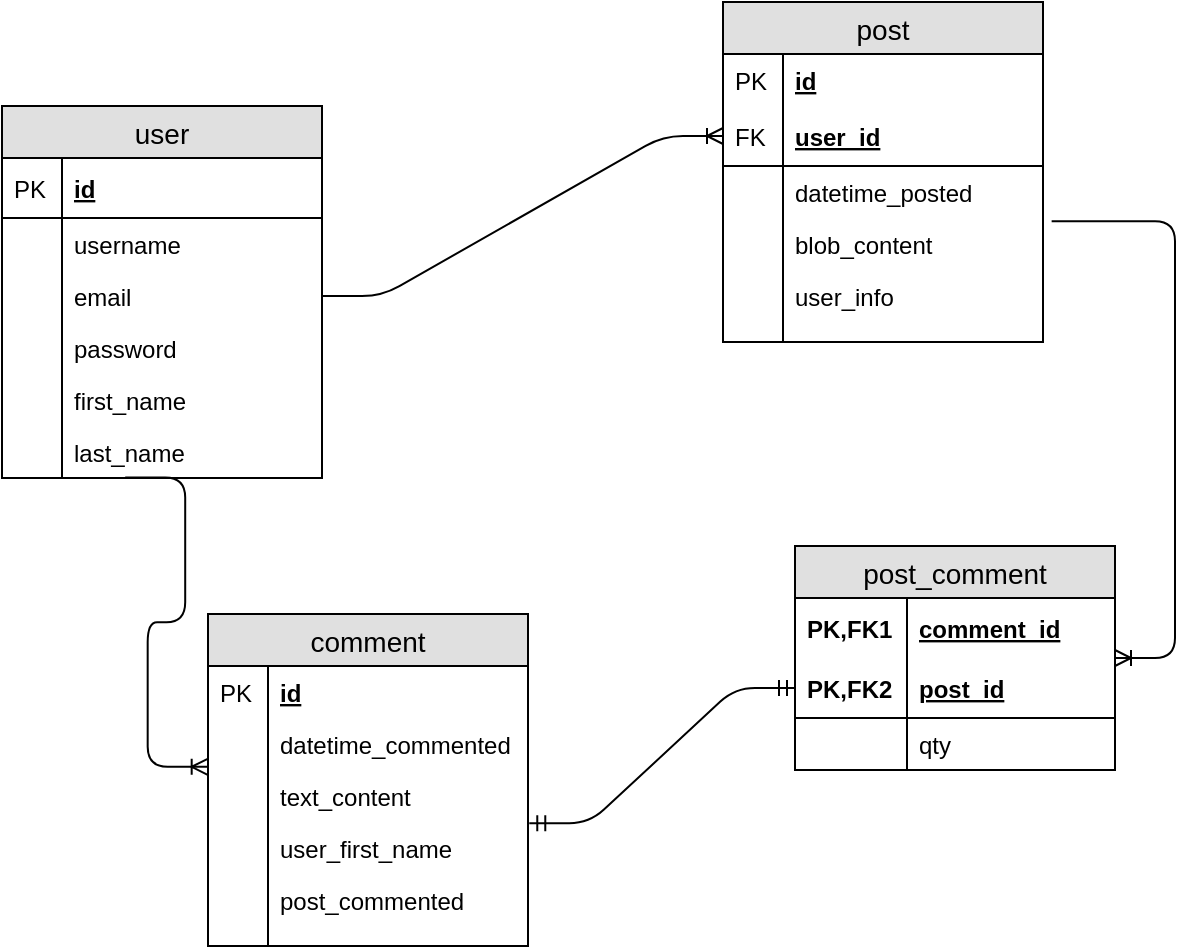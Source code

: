 <mxfile version="11.3.1" type="github" pages="1"><diagram id="Y4N3wKvq_vT4MeoHR1QP" name="Page-1"><mxGraphModel dx="1424" dy="566" grid="0" gridSize="10" guides="1" tooltips="1" connect="1" arrows="1" fold="1" page="0" pageScale="1" pageWidth="850" pageHeight="1100" math="0" shadow="0"><root><mxCell id="0"/><mxCell id="1" parent="0"/><mxCell id="5IAFtKzqZYfcppaa9m6i-7" value="user" style="swimlane;fontStyle=0;childLayout=stackLayout;horizontal=1;startSize=26;fillColor=#e0e0e0;horizontalStack=0;resizeParent=1;resizeParentMax=0;resizeLast=0;collapsible=1;marginBottom=0;swimlaneFillColor=#ffffff;align=center;fontSize=14;" vertex="1" parent="1"><mxGeometry x="-42" y="111" width="160" height="186" as="geometry"/></mxCell><mxCell id="5IAFtKzqZYfcppaa9m6i-8" value="id" style="shape=partialRectangle;top=0;left=0;right=0;bottom=1;align=left;verticalAlign=middle;fillColor=none;spacingLeft=34;spacingRight=4;overflow=hidden;rotatable=0;points=[[0,0.5],[1,0.5]];portConstraint=eastwest;dropTarget=0;fontStyle=5;fontSize=12;" vertex="1" parent="5IAFtKzqZYfcppaa9m6i-7"><mxGeometry y="26" width="160" height="30" as="geometry"/></mxCell><mxCell id="5IAFtKzqZYfcppaa9m6i-9" value="PK" style="shape=partialRectangle;top=0;left=0;bottom=0;fillColor=none;align=left;verticalAlign=middle;spacingLeft=4;spacingRight=4;overflow=hidden;rotatable=0;points=[];portConstraint=eastwest;part=1;fontSize=12;" vertex="1" connectable="0" parent="5IAFtKzqZYfcppaa9m6i-8"><mxGeometry width="30" height="30" as="geometry"/></mxCell><mxCell id="5IAFtKzqZYfcppaa9m6i-10" value="username" style="shape=partialRectangle;top=0;left=0;right=0;bottom=0;align=left;verticalAlign=top;fillColor=none;spacingLeft=34;spacingRight=4;overflow=hidden;rotatable=0;points=[[0,0.5],[1,0.5]];portConstraint=eastwest;dropTarget=0;fontSize=12;" vertex="1" parent="5IAFtKzqZYfcppaa9m6i-7"><mxGeometry y="56" width="160" height="26" as="geometry"/></mxCell><mxCell id="5IAFtKzqZYfcppaa9m6i-11" value="" style="shape=partialRectangle;top=0;left=0;bottom=0;fillColor=none;align=left;verticalAlign=top;spacingLeft=4;spacingRight=4;overflow=hidden;rotatable=0;points=[];portConstraint=eastwest;part=1;fontSize=12;" vertex="1" connectable="0" parent="5IAFtKzqZYfcppaa9m6i-10"><mxGeometry width="30" height="26" as="geometry"/></mxCell><mxCell id="5IAFtKzqZYfcppaa9m6i-12" value="email" style="shape=partialRectangle;top=0;left=0;right=0;bottom=0;align=left;verticalAlign=top;fillColor=none;spacingLeft=34;spacingRight=4;overflow=hidden;rotatable=0;points=[[0,0.5],[1,0.5]];portConstraint=eastwest;dropTarget=0;fontSize=12;" vertex="1" parent="5IAFtKzqZYfcppaa9m6i-7"><mxGeometry y="82" width="160" height="26" as="geometry"/></mxCell><mxCell id="5IAFtKzqZYfcppaa9m6i-13" value="" style="shape=partialRectangle;top=0;left=0;bottom=0;fillColor=none;align=left;verticalAlign=top;spacingLeft=4;spacingRight=4;overflow=hidden;rotatable=0;points=[];portConstraint=eastwest;part=1;fontSize=12;" vertex="1" connectable="0" parent="5IAFtKzqZYfcppaa9m6i-12"><mxGeometry width="30" height="26" as="geometry"/></mxCell><mxCell id="5IAFtKzqZYfcppaa9m6i-14" value="password" style="shape=partialRectangle;top=0;left=0;right=0;bottom=0;align=left;verticalAlign=top;fillColor=none;spacingLeft=34;spacingRight=4;overflow=hidden;rotatable=0;points=[[0,0.5],[1,0.5]];portConstraint=eastwest;dropTarget=0;fontSize=12;" vertex="1" parent="5IAFtKzqZYfcppaa9m6i-7"><mxGeometry y="108" width="160" height="26" as="geometry"/></mxCell><mxCell id="5IAFtKzqZYfcppaa9m6i-15" value="" style="shape=partialRectangle;top=0;left=0;bottom=0;fillColor=none;align=left;verticalAlign=top;spacingLeft=4;spacingRight=4;overflow=hidden;rotatable=0;points=[];portConstraint=eastwest;part=1;fontSize=12;" vertex="1" connectable="0" parent="5IAFtKzqZYfcppaa9m6i-14"><mxGeometry width="30" height="26" as="geometry"/></mxCell><mxCell id="5IAFtKzqZYfcppaa9m6i-59" value="first_name" style="shape=partialRectangle;top=0;left=0;right=0;bottom=0;align=left;verticalAlign=top;fillColor=none;spacingLeft=34;spacingRight=4;overflow=hidden;rotatable=0;points=[[0,0.5],[1,0.5]];portConstraint=eastwest;dropTarget=0;fontSize=12;" vertex="1" parent="5IAFtKzqZYfcppaa9m6i-7"><mxGeometry y="134" width="160" height="26" as="geometry"/></mxCell><mxCell id="5IAFtKzqZYfcppaa9m6i-60" value="" style="shape=partialRectangle;top=0;left=0;bottom=0;fillColor=none;align=left;verticalAlign=top;spacingLeft=4;spacingRight=4;overflow=hidden;rotatable=0;points=[];portConstraint=eastwest;part=1;fontSize=12;" vertex="1" connectable="0" parent="5IAFtKzqZYfcppaa9m6i-59"><mxGeometry width="30" height="26" as="geometry"/></mxCell><mxCell id="5IAFtKzqZYfcppaa9m6i-42" value="last_name" style="shape=partialRectangle;top=0;left=0;right=0;bottom=0;align=left;verticalAlign=top;fillColor=none;spacingLeft=34;spacingRight=4;overflow=hidden;rotatable=0;points=[[0,0.5],[1,0.5]];portConstraint=eastwest;dropTarget=0;fontSize=12;" vertex="1" parent="5IAFtKzqZYfcppaa9m6i-7"><mxGeometry y="160" width="160" height="26" as="geometry"/></mxCell><mxCell id="5IAFtKzqZYfcppaa9m6i-43" value="" style="shape=partialRectangle;top=0;left=0;bottom=0;fillColor=none;align=left;verticalAlign=top;spacingLeft=4;spacingRight=4;overflow=hidden;rotatable=0;points=[];portConstraint=eastwest;part=1;fontSize=12;" vertex="1" connectable="0" parent="5IAFtKzqZYfcppaa9m6i-42"><mxGeometry width="30" height="26" as="geometry"/></mxCell><mxCell id="5IAFtKzqZYfcppaa9m6i-18" value="post" style="swimlane;fontStyle=0;childLayout=stackLayout;horizontal=1;startSize=26;fillColor=#e0e0e0;horizontalStack=0;resizeParent=1;resizeParentMax=0;resizeLast=0;collapsible=1;marginBottom=0;swimlaneFillColor=#ffffff;align=center;fontSize=14;" vertex="1" parent="1"><mxGeometry x="318.5" y="59" width="160" height="170" as="geometry"/></mxCell><mxCell id="5IAFtKzqZYfcppaa9m6i-44" value="id" style="shape=partialRectangle;top=0;left=0;right=0;bottom=0;align=left;verticalAlign=top;fillColor=none;spacingLeft=34;spacingRight=4;overflow=hidden;rotatable=0;points=[[0,0.5],[1,0.5]];portConstraint=eastwest;dropTarget=0;fontSize=12;fontStyle=5" vertex="1" parent="5IAFtKzqZYfcppaa9m6i-18"><mxGeometry y="26" width="160" height="26" as="geometry"/></mxCell><mxCell id="5IAFtKzqZYfcppaa9m6i-45" value="PK" style="shape=partialRectangle;top=0;left=0;bottom=0;fillColor=none;align=left;verticalAlign=top;spacingLeft=4;spacingRight=4;overflow=hidden;rotatable=0;points=[];portConstraint=eastwest;part=1;fontSize=12;" vertex="1" connectable="0" parent="5IAFtKzqZYfcppaa9m6i-44"><mxGeometry width="30" height="26" as="geometry"/></mxCell><mxCell id="5IAFtKzqZYfcppaa9m6i-19" value="user_id" style="shape=partialRectangle;top=0;left=0;right=0;bottom=1;align=left;verticalAlign=middle;fillColor=none;spacingLeft=34;spacingRight=4;overflow=hidden;rotatable=0;points=[[0,0.5],[1,0.5]];portConstraint=eastwest;dropTarget=0;fontStyle=5;fontSize=12;" vertex="1" parent="5IAFtKzqZYfcppaa9m6i-18"><mxGeometry y="52" width="160" height="30" as="geometry"/></mxCell><mxCell id="5IAFtKzqZYfcppaa9m6i-20" value="FK" style="shape=partialRectangle;top=0;left=0;bottom=0;fillColor=none;align=left;verticalAlign=middle;spacingLeft=4;spacingRight=4;overflow=hidden;rotatable=0;points=[];portConstraint=eastwest;part=1;fontSize=12;" vertex="1" connectable="0" parent="5IAFtKzqZYfcppaa9m6i-19"><mxGeometry width="30" height="30" as="geometry"/></mxCell><mxCell id="5IAFtKzqZYfcppaa9m6i-21" value="datetime_posted" style="shape=partialRectangle;top=0;left=0;right=0;bottom=0;align=left;verticalAlign=top;fillColor=none;spacingLeft=34;spacingRight=4;overflow=hidden;rotatable=0;points=[[0,0.5],[1,0.5]];portConstraint=eastwest;dropTarget=0;fontSize=12;" vertex="1" parent="5IAFtKzqZYfcppaa9m6i-18"><mxGeometry y="82" width="160" height="26" as="geometry"/></mxCell><mxCell id="5IAFtKzqZYfcppaa9m6i-22" value="" style="shape=partialRectangle;top=0;left=0;bottom=0;fillColor=none;align=left;verticalAlign=top;spacingLeft=4;spacingRight=4;overflow=hidden;rotatable=0;points=[];portConstraint=eastwest;part=1;fontSize=12;" vertex="1" connectable="0" parent="5IAFtKzqZYfcppaa9m6i-21"><mxGeometry width="30" height="26" as="geometry"/></mxCell><mxCell id="5IAFtKzqZYfcppaa9m6i-23" value="blob_content" style="shape=partialRectangle;top=0;left=0;right=0;bottom=0;align=left;verticalAlign=top;fillColor=none;spacingLeft=34;spacingRight=4;overflow=hidden;rotatable=0;points=[[0,0.5],[1,0.5]];portConstraint=eastwest;dropTarget=0;fontSize=12;" vertex="1" parent="5IAFtKzqZYfcppaa9m6i-18"><mxGeometry y="108" width="160" height="26" as="geometry"/></mxCell><mxCell id="5IAFtKzqZYfcppaa9m6i-24" value="" style="shape=partialRectangle;top=0;left=0;bottom=0;fillColor=none;align=left;verticalAlign=top;spacingLeft=4;spacingRight=4;overflow=hidden;rotatable=0;points=[];portConstraint=eastwest;part=1;fontSize=12;" vertex="1" connectable="0" parent="5IAFtKzqZYfcppaa9m6i-23"><mxGeometry width="30" height="26" as="geometry"/></mxCell><mxCell id="5IAFtKzqZYfcppaa9m6i-25" value="user_info" style="shape=partialRectangle;top=0;left=0;right=0;bottom=0;align=left;verticalAlign=top;fillColor=none;spacingLeft=34;spacingRight=4;overflow=hidden;rotatable=0;points=[[0,0.5],[1,0.5]];portConstraint=eastwest;dropTarget=0;fontSize=12;" vertex="1" parent="5IAFtKzqZYfcppaa9m6i-18"><mxGeometry y="134" width="160" height="26" as="geometry"/></mxCell><mxCell id="5IAFtKzqZYfcppaa9m6i-26" value="" style="shape=partialRectangle;top=0;left=0;bottom=0;fillColor=none;align=left;verticalAlign=top;spacingLeft=4;spacingRight=4;overflow=hidden;rotatable=0;points=[];portConstraint=eastwest;part=1;fontSize=12;" vertex="1" connectable="0" parent="5IAFtKzqZYfcppaa9m6i-25"><mxGeometry width="30" height="26" as="geometry"/></mxCell><mxCell id="5IAFtKzqZYfcppaa9m6i-27" value="" style="shape=partialRectangle;top=0;left=0;right=0;bottom=0;align=left;verticalAlign=top;fillColor=none;spacingLeft=34;spacingRight=4;overflow=hidden;rotatable=0;points=[[0,0.5],[1,0.5]];portConstraint=eastwest;dropTarget=0;fontSize=12;" vertex="1" parent="5IAFtKzqZYfcppaa9m6i-18"><mxGeometry y="160" width="160" height="10" as="geometry"/></mxCell><mxCell id="5IAFtKzqZYfcppaa9m6i-28" value="" style="shape=partialRectangle;top=0;left=0;bottom=0;fillColor=none;align=left;verticalAlign=top;spacingLeft=4;spacingRight=4;overflow=hidden;rotatable=0;points=[];portConstraint=eastwest;part=1;fontSize=12;" vertex="1" connectable="0" parent="5IAFtKzqZYfcppaa9m6i-27"><mxGeometry width="30" height="10" as="geometry"/></mxCell><mxCell id="5IAFtKzqZYfcppaa9m6i-29" value="comment" style="swimlane;fontStyle=0;childLayout=stackLayout;horizontal=1;startSize=26;fillColor=#e0e0e0;horizontalStack=0;resizeParent=1;resizeParentMax=0;resizeLast=0;collapsible=1;marginBottom=0;swimlaneFillColor=#ffffff;align=center;fontSize=14;" vertex="1" parent="1"><mxGeometry x="61" y="365" width="160" height="166" as="geometry"/></mxCell><mxCell id="5IAFtKzqZYfcppaa9m6i-48" value="id" style="shape=partialRectangle;top=0;left=0;right=0;bottom=0;align=left;verticalAlign=top;fillColor=none;spacingLeft=34;spacingRight=4;overflow=hidden;rotatable=0;points=[[0,0.5],[1,0.5]];portConstraint=eastwest;dropTarget=0;fontSize=12;fontStyle=5" vertex="1" parent="5IAFtKzqZYfcppaa9m6i-29"><mxGeometry y="26" width="160" height="26" as="geometry"/></mxCell><mxCell id="5IAFtKzqZYfcppaa9m6i-49" value="PK" style="shape=partialRectangle;top=0;left=0;bottom=0;fillColor=none;align=left;verticalAlign=top;spacingLeft=4;spacingRight=4;overflow=hidden;rotatable=0;points=[];portConstraint=eastwest;part=1;fontSize=12;" vertex="1" connectable="0" parent="5IAFtKzqZYfcppaa9m6i-48"><mxGeometry width="30" height="26" as="geometry"/></mxCell><mxCell id="5IAFtKzqZYfcppaa9m6i-32" value="datetime_commented" style="shape=partialRectangle;top=0;left=0;right=0;bottom=0;align=left;verticalAlign=top;fillColor=none;spacingLeft=34;spacingRight=4;overflow=hidden;rotatable=0;points=[[0,0.5],[1,0.5]];portConstraint=eastwest;dropTarget=0;fontSize=12;" vertex="1" parent="5IAFtKzqZYfcppaa9m6i-29"><mxGeometry y="52" width="160" height="26" as="geometry"/></mxCell><mxCell id="5IAFtKzqZYfcppaa9m6i-33" value="" style="shape=partialRectangle;top=0;left=0;bottom=0;fillColor=none;align=left;verticalAlign=top;spacingLeft=4;spacingRight=4;overflow=hidden;rotatable=0;points=[];portConstraint=eastwest;part=1;fontSize=12;" vertex="1" connectable="0" parent="5IAFtKzqZYfcppaa9m6i-32"><mxGeometry width="30" height="26" as="geometry"/></mxCell><mxCell id="5IAFtKzqZYfcppaa9m6i-34" value="text_content" style="shape=partialRectangle;top=0;left=0;right=0;bottom=0;align=left;verticalAlign=top;fillColor=none;spacingLeft=34;spacingRight=4;overflow=hidden;rotatable=0;points=[[0,0.5],[1,0.5]];portConstraint=eastwest;dropTarget=0;fontSize=12;" vertex="1" parent="5IAFtKzqZYfcppaa9m6i-29"><mxGeometry y="78" width="160" height="26" as="geometry"/></mxCell><mxCell id="5IAFtKzqZYfcppaa9m6i-35" value="" style="shape=partialRectangle;top=0;left=0;bottom=0;fillColor=none;align=left;verticalAlign=top;spacingLeft=4;spacingRight=4;overflow=hidden;rotatable=0;points=[];portConstraint=eastwest;part=1;fontSize=12;" vertex="1" connectable="0" parent="5IAFtKzqZYfcppaa9m6i-34"><mxGeometry width="30" height="26" as="geometry"/></mxCell><mxCell id="5IAFtKzqZYfcppaa9m6i-36" value="user_first_name" style="shape=partialRectangle;top=0;left=0;right=0;bottom=0;align=left;verticalAlign=top;fillColor=none;spacingLeft=34;spacingRight=4;overflow=hidden;rotatable=0;points=[[0,0.5],[1,0.5]];portConstraint=eastwest;dropTarget=0;fontSize=12;" vertex="1" parent="5IAFtKzqZYfcppaa9m6i-29"><mxGeometry y="104" width="160" height="26" as="geometry"/></mxCell><mxCell id="5IAFtKzqZYfcppaa9m6i-37" value="" style="shape=partialRectangle;top=0;left=0;bottom=0;fillColor=none;align=left;verticalAlign=top;spacingLeft=4;spacingRight=4;overflow=hidden;rotatable=0;points=[];portConstraint=eastwest;part=1;fontSize=12;" vertex="1" connectable="0" parent="5IAFtKzqZYfcppaa9m6i-36"><mxGeometry width="30" height="26" as="geometry"/></mxCell><mxCell id="5IAFtKzqZYfcppaa9m6i-56" value="post_commented" style="shape=partialRectangle;top=0;left=0;right=0;bottom=0;align=left;verticalAlign=top;fillColor=none;spacingLeft=34;spacingRight=4;overflow=hidden;rotatable=0;points=[[0,0.5],[1,0.5]];portConstraint=eastwest;dropTarget=0;fontSize=12;" vertex="1" parent="5IAFtKzqZYfcppaa9m6i-29"><mxGeometry y="130" width="160" height="26" as="geometry"/></mxCell><mxCell id="5IAFtKzqZYfcppaa9m6i-57" value="" style="shape=partialRectangle;top=0;left=0;bottom=0;fillColor=none;align=left;verticalAlign=top;spacingLeft=4;spacingRight=4;overflow=hidden;rotatable=0;points=[];portConstraint=eastwest;part=1;fontSize=12;" vertex="1" connectable="0" parent="5IAFtKzqZYfcppaa9m6i-56"><mxGeometry width="30" height="26" as="geometry"/></mxCell><mxCell id="5IAFtKzqZYfcppaa9m6i-38" value="" style="shape=partialRectangle;top=0;left=0;right=0;bottom=0;align=left;verticalAlign=top;fillColor=none;spacingLeft=34;spacingRight=4;overflow=hidden;rotatable=0;points=[[0,0.5],[1,0.5]];portConstraint=eastwest;dropTarget=0;fontSize=12;" vertex="1" parent="5IAFtKzqZYfcppaa9m6i-29"><mxGeometry y="156" width="160" height="10" as="geometry"/></mxCell><mxCell id="5IAFtKzqZYfcppaa9m6i-39" value="" style="shape=partialRectangle;top=0;left=0;bottom=0;fillColor=none;align=left;verticalAlign=top;spacingLeft=4;spacingRight=4;overflow=hidden;rotatable=0;points=[];portConstraint=eastwest;part=1;fontSize=12;" vertex="1" connectable="0" parent="5IAFtKzqZYfcppaa9m6i-38"><mxGeometry width="30" height="10" as="geometry"/></mxCell><mxCell id="5IAFtKzqZYfcppaa9m6i-58" value="" style="edgeStyle=entityRelationEdgeStyle;fontSize=12;html=1;endArrow=ERoneToMany;exitX=1;exitY=0.5;exitDx=0;exitDy=0;entryX=0;entryY=0.5;entryDx=0;entryDy=0;" edge="1" parent="1" source="5IAFtKzqZYfcppaa9m6i-12" target="5IAFtKzqZYfcppaa9m6i-19"><mxGeometry width="100" height="100" relative="1" as="geometry"><mxPoint x="174" y="241" as="sourcePoint"/><mxPoint x="274" y="141" as="targetPoint"/></mxGeometry></mxCell><mxCell id="5IAFtKzqZYfcppaa9m6i-61" value="" style="edgeStyle=entityRelationEdgeStyle;fontSize=12;html=1;endArrow=ERoneToMany;exitX=0.385;exitY=0.992;exitDx=0;exitDy=0;exitPerimeter=0;entryX=-0.001;entryY=-0.062;entryDx=0;entryDy=0;entryPerimeter=0;" edge="1" parent="1" source="5IAFtKzqZYfcppaa9m6i-42" target="5IAFtKzqZYfcppaa9m6i-34"><mxGeometry width="100" height="100" relative="1" as="geometry"><mxPoint x="-14" y="426" as="sourcePoint"/><mxPoint x="86" y="326" as="targetPoint"/></mxGeometry></mxCell><mxCell id="5IAFtKzqZYfcppaa9m6i-62" value="post_comment" style="swimlane;fontStyle=0;childLayout=stackLayout;horizontal=1;startSize=26;fillColor=#e0e0e0;horizontalStack=0;resizeParent=1;resizeParentMax=0;resizeLast=0;collapsible=1;marginBottom=0;swimlaneFillColor=#ffffff;align=center;fontSize=14;" vertex="1" parent="1"><mxGeometry x="354.5" y="331" width="160" height="112" as="geometry"/></mxCell><mxCell id="5IAFtKzqZYfcppaa9m6i-63" value="comment_id" style="shape=partialRectangle;top=0;left=0;right=0;bottom=0;align=left;verticalAlign=middle;fillColor=none;spacingLeft=60;spacingRight=4;overflow=hidden;rotatable=0;points=[[0,0.5],[1,0.5]];portConstraint=eastwest;dropTarget=0;fontStyle=5;fontSize=12;" vertex="1" parent="5IAFtKzqZYfcppaa9m6i-62"><mxGeometry y="26" width="160" height="30" as="geometry"/></mxCell><mxCell id="5IAFtKzqZYfcppaa9m6i-64" value="PK,FK1" style="shape=partialRectangle;fontStyle=1;top=0;left=0;bottom=0;fillColor=none;align=left;verticalAlign=middle;spacingLeft=4;spacingRight=4;overflow=hidden;rotatable=0;points=[];portConstraint=eastwest;part=1;fontSize=12;" vertex="1" connectable="0" parent="5IAFtKzqZYfcppaa9m6i-63"><mxGeometry width="56" height="30" as="geometry"/></mxCell><mxCell id="5IAFtKzqZYfcppaa9m6i-65" value="post_id" style="shape=partialRectangle;top=0;left=0;right=0;bottom=1;align=left;verticalAlign=middle;fillColor=none;spacingLeft=60;spacingRight=4;overflow=hidden;rotatable=0;points=[[0,0.5],[1,0.5]];portConstraint=eastwest;dropTarget=0;fontStyle=5;fontSize=12;" vertex="1" parent="5IAFtKzqZYfcppaa9m6i-62"><mxGeometry y="56" width="160" height="30" as="geometry"/></mxCell><mxCell id="5IAFtKzqZYfcppaa9m6i-66" value="PK,FK2" style="shape=partialRectangle;fontStyle=1;top=0;left=0;bottom=0;fillColor=none;align=left;verticalAlign=middle;spacingLeft=4;spacingRight=4;overflow=hidden;rotatable=0;points=[];portConstraint=eastwest;part=1;fontSize=12;" vertex="1" connectable="0" parent="5IAFtKzqZYfcppaa9m6i-65"><mxGeometry width="56" height="30" as="geometry"/></mxCell><mxCell id="5IAFtKzqZYfcppaa9m6i-67" value="qty" style="shape=partialRectangle;top=0;left=0;right=0;bottom=0;align=left;verticalAlign=top;fillColor=none;spacingLeft=60;spacingRight=4;overflow=hidden;rotatable=0;points=[[0,0.5],[1,0.5]];portConstraint=eastwest;dropTarget=0;fontSize=12;" vertex="1" parent="5IAFtKzqZYfcppaa9m6i-62"><mxGeometry y="86" width="160" height="26" as="geometry"/></mxCell><mxCell id="5IAFtKzqZYfcppaa9m6i-68" value="" style="shape=partialRectangle;top=0;left=0;bottom=0;fillColor=none;align=left;verticalAlign=top;spacingLeft=4;spacingRight=4;overflow=hidden;rotatable=0;points=[];portConstraint=eastwest;part=1;fontSize=12;" vertex="1" connectable="0" parent="5IAFtKzqZYfcppaa9m6i-67"><mxGeometry width="56" height="26" as="geometry"/></mxCell><mxCell id="5IAFtKzqZYfcppaa9m6i-70" value="" style="edgeStyle=entityRelationEdgeStyle;fontSize=12;html=1;endArrow=ERmandOne;startArrow=ERmandOne;exitX=1.004;exitY=0.023;exitDx=0;exitDy=0;exitPerimeter=0;entryX=0;entryY=0.5;entryDx=0;entryDy=0;" edge="1" parent="1" source="5IAFtKzqZYfcppaa9m6i-36" target="5IAFtKzqZYfcppaa9m6i-65"><mxGeometry width="100" height="100" relative="1" as="geometry"><mxPoint x="323" y="499" as="sourcePoint"/><mxPoint x="423" y="399" as="targetPoint"/></mxGeometry></mxCell><mxCell id="5IAFtKzqZYfcppaa9m6i-73" value="" style="edgeStyle=entityRelationEdgeStyle;fontSize=12;html=1;endArrow=ERoneToMany;exitX=1.027;exitY=0.062;exitDx=0;exitDy=0;exitPerimeter=0;" edge="1" parent="1" source="5IAFtKzqZYfcppaa9m6i-23" target="5IAFtKzqZYfcppaa9m6i-62"><mxGeometry width="100" height="100" relative="1" as="geometry"><mxPoint x="530" y="286" as="sourcePoint"/><mxPoint x="630" y="186" as="targetPoint"/></mxGeometry></mxCell></root></mxGraphModel></diagram></mxfile>